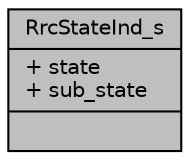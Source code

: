 digraph "RrcStateInd_s"
{
 // LATEX_PDF_SIZE
  edge [fontname="Helvetica",fontsize="10",labelfontname="Helvetica",labelfontsize="10"];
  node [fontname="Helvetica",fontsize="10",shape=record];
  Node1 [label="{RrcStateInd_s\n|+ state\l+ sub_state\l|}",height=0.2,width=0.4,color="black", fillcolor="grey75", style="filled", fontcolor="black",tooltip=" "];
}
